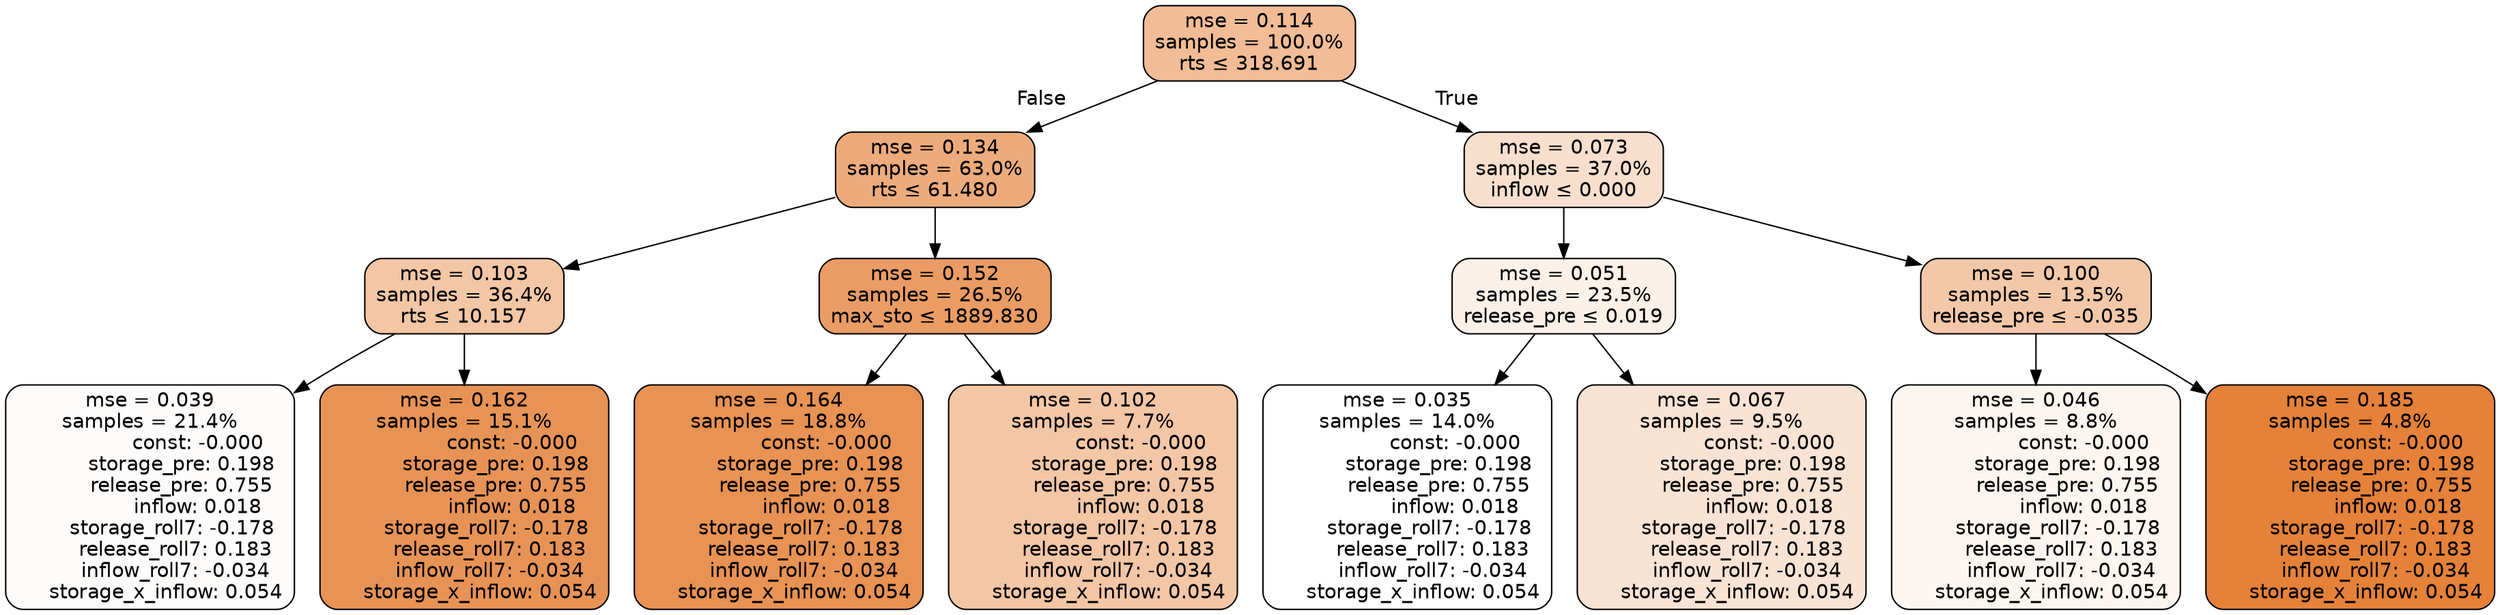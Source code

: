digraph tree {
node [shape=rectangle, style="filled, rounded", color="black", fontname=helvetica] ;
edge [fontname=helvetica] ;
	"0" [label="mse = 0.114
samples = 100.0%
rts &le; 318.691", fillcolor="#f1bc96"]
	"1" [label="mse = 0.134
samples = 63.0%
rts &le; 61.480", fillcolor="#edab7c"]
	"2" [label="mse = 0.103
samples = 36.4%
rts &le; 10.157", fillcolor="#f3c6a5"]
	"3" [label="mse = 0.039
samples = 21.4%
               const: -0.000
          storage_pre: 0.198
          release_pre: 0.755
               inflow: 0.018
       storage_roll7: -0.178
        release_roll7: 0.183
        inflow_roll7: -0.034
     storage_x_inflow: 0.054", fillcolor="#fefcfa"]
	"4" [label="mse = 0.162
samples = 15.1%
               const: -0.000
          storage_pre: 0.198
          release_pre: 0.755
               inflow: 0.018
       storage_roll7: -0.178
        release_roll7: 0.183
        inflow_roll7: -0.034
     storage_x_inflow: 0.054", fillcolor="#e89356"]
	"5" [label="mse = 0.152
samples = 26.5%
max_sto &le; 1889.830", fillcolor="#ea9c64"]
	"6" [label="mse = 0.164
samples = 18.8%
               const: -0.000
          storage_pre: 0.198
          release_pre: 0.755
               inflow: 0.018
       storage_roll7: -0.178
        release_roll7: 0.183
        inflow_roll7: -0.034
     storage_x_inflow: 0.054", fillcolor="#e89253"]
	"7" [label="mse = 0.102
samples = 7.7%
               const: -0.000
          storage_pre: 0.198
          release_pre: 0.755
               inflow: 0.018
       storage_roll7: -0.178
        release_roll7: 0.183
        inflow_roll7: -0.034
     storage_x_inflow: 0.054", fillcolor="#f3c6a6"]
	"8" [label="mse = 0.073
samples = 37.0%
inflow &le; 0.000", fillcolor="#f8dfcd"]
	"9" [label="mse = 0.051
samples = 23.5%
release_pre &le; 0.019", fillcolor="#fcf1e9"]
	"10" [label="mse = 0.035
samples = 14.0%
               const: -0.000
          storage_pre: 0.198
          release_pre: 0.755
               inflow: 0.018
       storage_roll7: -0.178
        release_roll7: 0.183
        inflow_roll7: -0.034
     storage_x_inflow: 0.054", fillcolor="#ffffff"]
	"11" [label="mse = 0.067
samples = 9.5%
               const: -0.000
          storage_pre: 0.198
          release_pre: 0.755
               inflow: 0.018
       storage_roll7: -0.178
        release_roll7: 0.183
        inflow_roll7: -0.034
     storage_x_inflow: 0.054", fillcolor="#f9e3d4"]
	"12" [label="mse = 0.100
samples = 13.5%
release_pre &le; -0.035", fillcolor="#f3c8a9"]
	"13" [label="mse = 0.046
samples = 8.8%
               const: -0.000
          storage_pre: 0.198
          release_pre: 0.755
               inflow: 0.018
       storage_roll7: -0.178
        release_roll7: 0.183
        inflow_roll7: -0.034
     storage_x_inflow: 0.054", fillcolor="#fdf5f0"]
	"14" [label="mse = 0.185
samples = 4.8%
               const: -0.000
          storage_pre: 0.198
          release_pre: 0.755
               inflow: 0.018
       storage_roll7: -0.178
        release_roll7: 0.183
        inflow_roll7: -0.034
     storage_x_inflow: 0.054", fillcolor="#e58139"]

	"0" -> "1" [labeldistance=2.5, labelangle=45, headlabel="False"]
	"1" -> "2"
	"2" -> "3"
	"2" -> "4"
	"1" -> "5"
	"5" -> "6"
	"5" -> "7"
	"0" -> "8" [labeldistance=2.5, labelangle=-45, headlabel="True"]
	"8" -> "9"
	"9" -> "10"
	"9" -> "11"
	"8" -> "12"
	"12" -> "13"
	"12" -> "14"
}